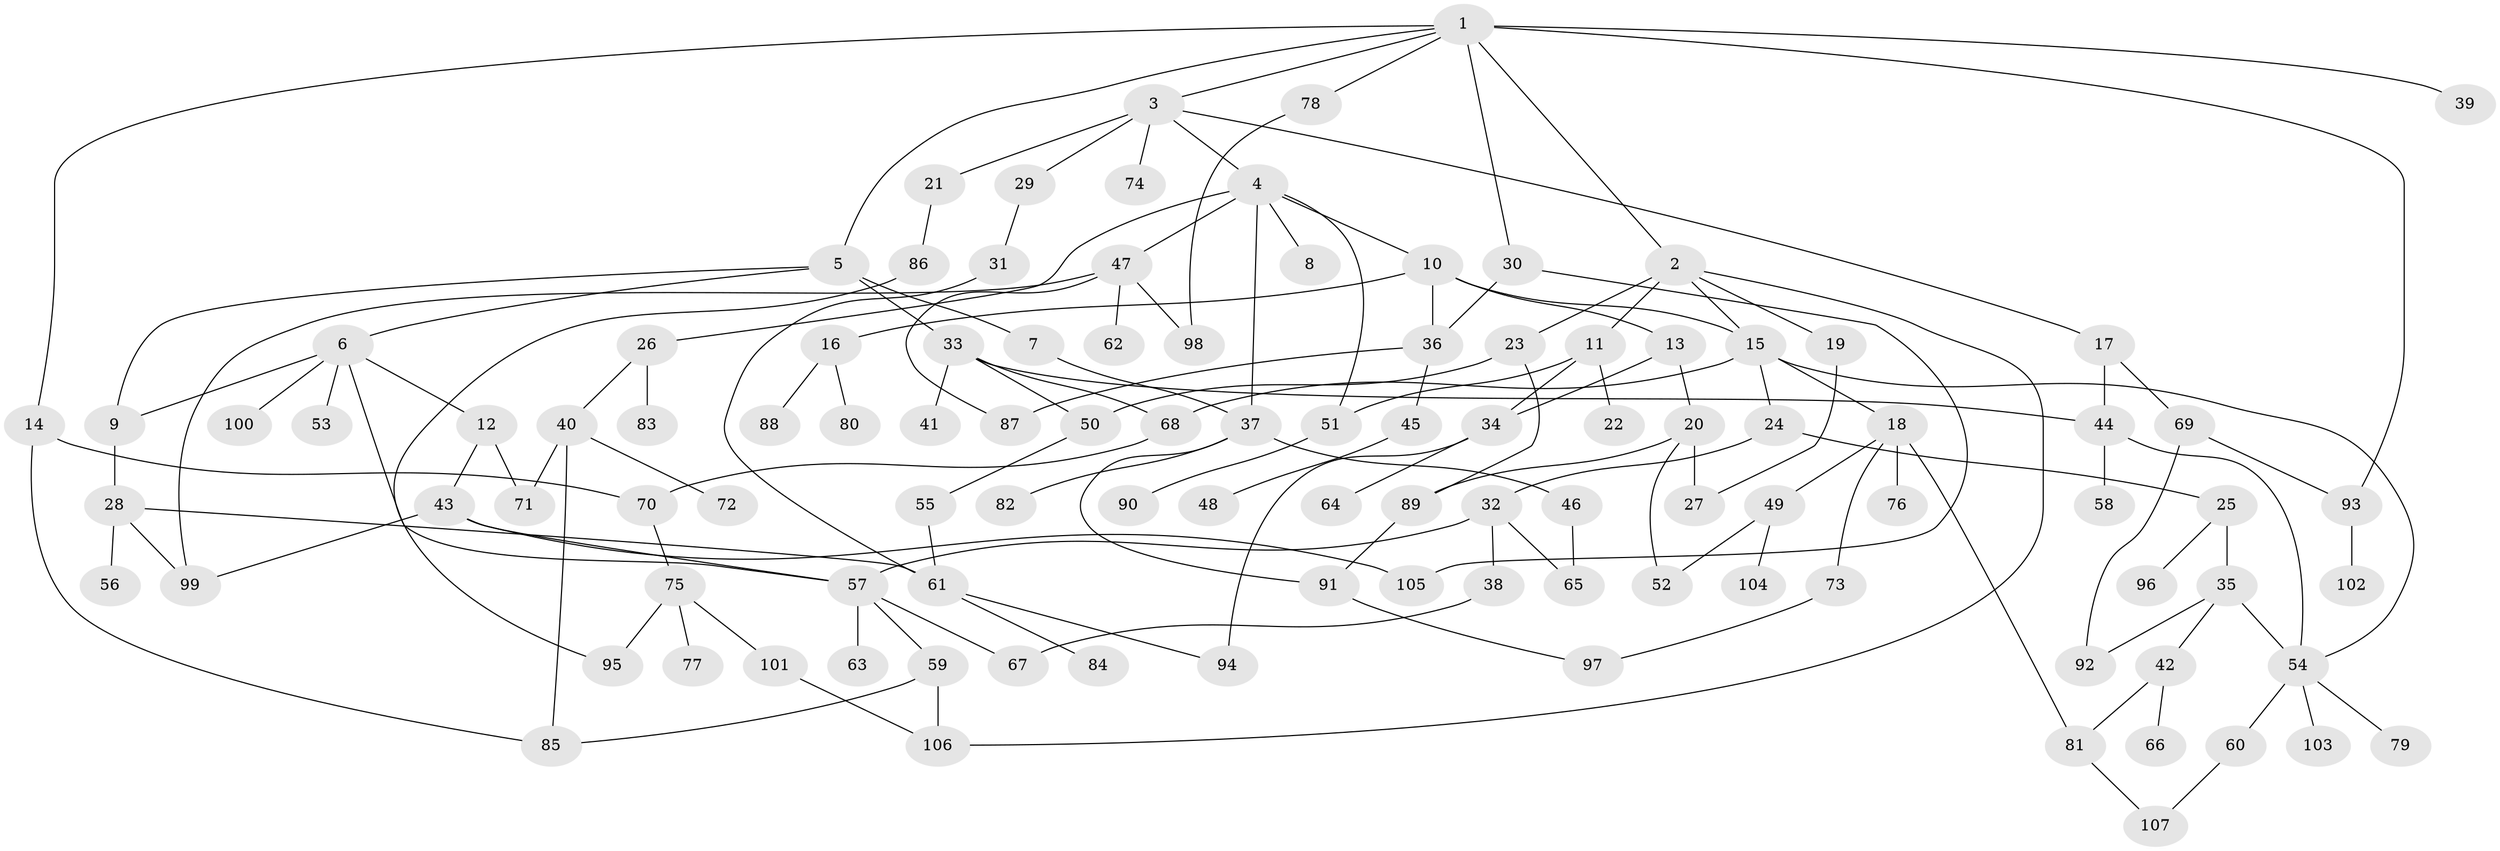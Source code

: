 // coarse degree distribution, {12: 0.013157894736842105, 6: 0.06578947368421052, 10: 0.013157894736842105, 8: 0.013157894736842105, 5: 0.10526315789473684, 1: 0.34210526315789475, 2: 0.21052631578947367, 7: 0.013157894736842105, 3: 0.15789473684210525, 9: 0.013157894736842105, 4: 0.05263157894736842}
// Generated by graph-tools (version 1.1) at 2025/51/02/27/25 19:51:40]
// undirected, 107 vertices, 145 edges
graph export_dot {
graph [start="1"]
  node [color=gray90,style=filled];
  1;
  2;
  3;
  4;
  5;
  6;
  7;
  8;
  9;
  10;
  11;
  12;
  13;
  14;
  15;
  16;
  17;
  18;
  19;
  20;
  21;
  22;
  23;
  24;
  25;
  26;
  27;
  28;
  29;
  30;
  31;
  32;
  33;
  34;
  35;
  36;
  37;
  38;
  39;
  40;
  41;
  42;
  43;
  44;
  45;
  46;
  47;
  48;
  49;
  50;
  51;
  52;
  53;
  54;
  55;
  56;
  57;
  58;
  59;
  60;
  61;
  62;
  63;
  64;
  65;
  66;
  67;
  68;
  69;
  70;
  71;
  72;
  73;
  74;
  75;
  76;
  77;
  78;
  79;
  80;
  81;
  82;
  83;
  84;
  85;
  86;
  87;
  88;
  89;
  90;
  91;
  92;
  93;
  94;
  95;
  96;
  97;
  98;
  99;
  100;
  101;
  102;
  103;
  104;
  105;
  106;
  107;
  1 -- 2;
  1 -- 3;
  1 -- 5;
  1 -- 14;
  1 -- 30;
  1 -- 39;
  1 -- 78;
  1 -- 93;
  2 -- 11;
  2 -- 15;
  2 -- 19;
  2 -- 23;
  2 -- 106;
  3 -- 4;
  3 -- 17;
  3 -- 21;
  3 -- 29;
  3 -- 74;
  4 -- 8;
  4 -- 10;
  4 -- 26;
  4 -- 47;
  4 -- 51;
  4 -- 37;
  5 -- 6;
  5 -- 7;
  5 -- 33;
  5 -- 9;
  6 -- 9;
  6 -- 12;
  6 -- 53;
  6 -- 57;
  6 -- 100;
  7 -- 37;
  9 -- 28;
  10 -- 13;
  10 -- 16;
  10 -- 36;
  10 -- 15;
  11 -- 22;
  11 -- 51;
  11 -- 34;
  12 -- 43;
  12 -- 71;
  13 -- 20;
  13 -- 34;
  14 -- 70;
  14 -- 85;
  15 -- 18;
  15 -- 24;
  15 -- 68;
  15 -- 54;
  16 -- 80;
  16 -- 88;
  17 -- 44;
  17 -- 69;
  18 -- 49;
  18 -- 73;
  18 -- 76;
  18 -- 81;
  19 -- 27;
  20 -- 27;
  20 -- 52;
  20 -- 89;
  21 -- 86;
  23 -- 50;
  23 -- 89;
  24 -- 25;
  24 -- 32;
  25 -- 35;
  25 -- 96;
  26 -- 40;
  26 -- 83;
  28 -- 56;
  28 -- 99;
  28 -- 61;
  29 -- 31;
  30 -- 105;
  30 -- 36;
  31 -- 61;
  32 -- 38;
  32 -- 57;
  32 -- 65;
  33 -- 41;
  33 -- 68;
  33 -- 44;
  33 -- 50;
  34 -- 64;
  34 -- 94;
  35 -- 42;
  35 -- 54;
  35 -- 92;
  36 -- 45;
  36 -- 87;
  37 -- 46;
  37 -- 82;
  37 -- 91;
  38 -- 67;
  40 -- 71;
  40 -- 72;
  40 -- 85;
  42 -- 66;
  42 -- 81;
  43 -- 105;
  43 -- 99;
  43 -- 57;
  44 -- 58;
  44 -- 54;
  45 -- 48;
  46 -- 65;
  47 -- 62;
  47 -- 87;
  47 -- 98;
  47 -- 99;
  49 -- 52;
  49 -- 104;
  50 -- 55;
  51 -- 90;
  54 -- 60;
  54 -- 79;
  54 -- 103;
  55 -- 61;
  57 -- 59;
  57 -- 63;
  57 -- 67;
  59 -- 106;
  59 -- 85;
  60 -- 107;
  61 -- 84;
  61 -- 94;
  68 -- 70;
  69 -- 92;
  69 -- 93;
  70 -- 75;
  73 -- 97;
  75 -- 77;
  75 -- 95;
  75 -- 101;
  78 -- 98;
  81 -- 107;
  86 -- 95;
  89 -- 91;
  91 -- 97;
  93 -- 102;
  101 -- 106;
}
